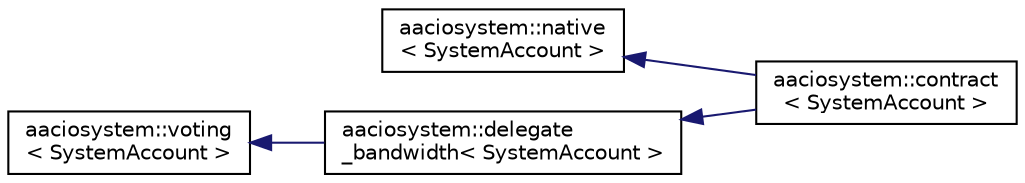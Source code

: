 digraph "Graphical Class Hierarchy"
{
  edge [fontname="Helvetica",fontsize="10",labelfontname="Helvetica",labelfontsize="10"];
  node [fontname="Helvetica",fontsize="10",shape=record];
  rankdir="LR";
  Node1803 [label="aaciosystem::native\l\< SystemAccount \>",height=0.2,width=0.4,color="black", fillcolor="white", style="filled",URL="$classaaciosystem_1_1native.html"];
  Node1803 -> Node2 [dir="back",color="midnightblue",fontsize="10",style="solid",fontname="Helvetica"];
  Node2 [label="aaciosystem::contract\l\< SystemAccount \>",height=0.2,width=0.4,color="black", fillcolor="white", style="filled",URL="$classaaciosystem_1_1contract.html"];
  Node0 [label="aaciosystem::voting\l\< SystemAccount \>",height=0.2,width=0.4,color="black", fillcolor="white", style="filled",URL="$classaaciosystem_1_1voting.html"];
  Node0 -> Node1 [dir="back",color="midnightblue",fontsize="10",style="solid",fontname="Helvetica"];
  Node1 [label="aaciosystem::delegate\l_bandwidth\< SystemAccount \>",height=0.2,width=0.4,color="black", fillcolor="white", style="filled",URL="$classaaciosystem_1_1delegate__bandwidth.html"];
  Node1 -> Node2 [dir="back",color="midnightblue",fontsize="10",style="solid",fontname="Helvetica"];
}
